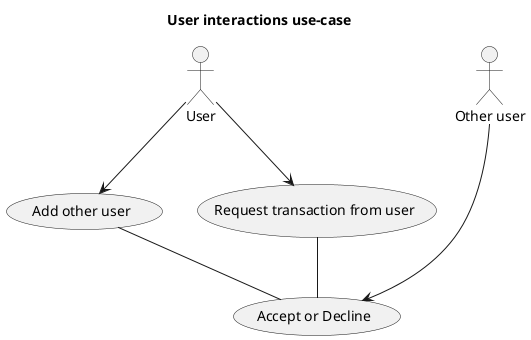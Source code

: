 @startuml user_interaction_usecase
title User interactions use-case
actor "User" as user
actor "Other user" as other_user
"Add other user" as (add_user)
"Request transaction from user" as (request_tr)
"Accept or Decline" as (aod)

user --> add_user
user --> request_tr
add_user -- aod
request_tr -- aod
other_user ---> aod
@enduml